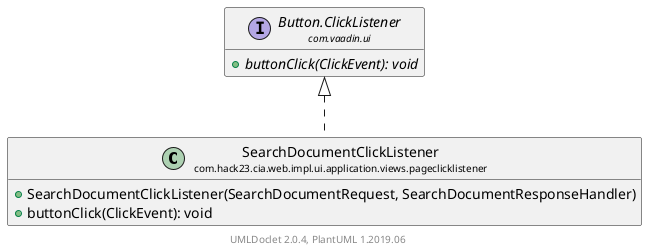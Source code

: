 @startuml
    set namespaceSeparator none
    hide empty fields
    hide empty methods

    class "<size:14>SearchDocumentClickListener\n<size:10>com.hack23.cia.web.impl.ui.application.views.pageclicklistener" as com.hack23.cia.web.impl.ui.application.views.pageclicklistener.SearchDocumentClickListener [[SearchDocumentClickListener.html]] {
        +SearchDocumentClickListener(SearchDocumentRequest, SearchDocumentResponseHandler)
        +buttonClick(ClickEvent): void
    }

    interface "<size:14>Button.ClickListener\n<size:10>com.vaadin.ui" as com.vaadin.ui.Button.ClickListener {
        {abstract} +buttonClick(ClickEvent): void
    }

    com.vaadin.ui.Button.ClickListener <|.. com.hack23.cia.web.impl.ui.application.views.pageclicklistener.SearchDocumentClickListener

    center footer UMLDoclet 2.0.4, PlantUML 1.2019.06
@enduml

